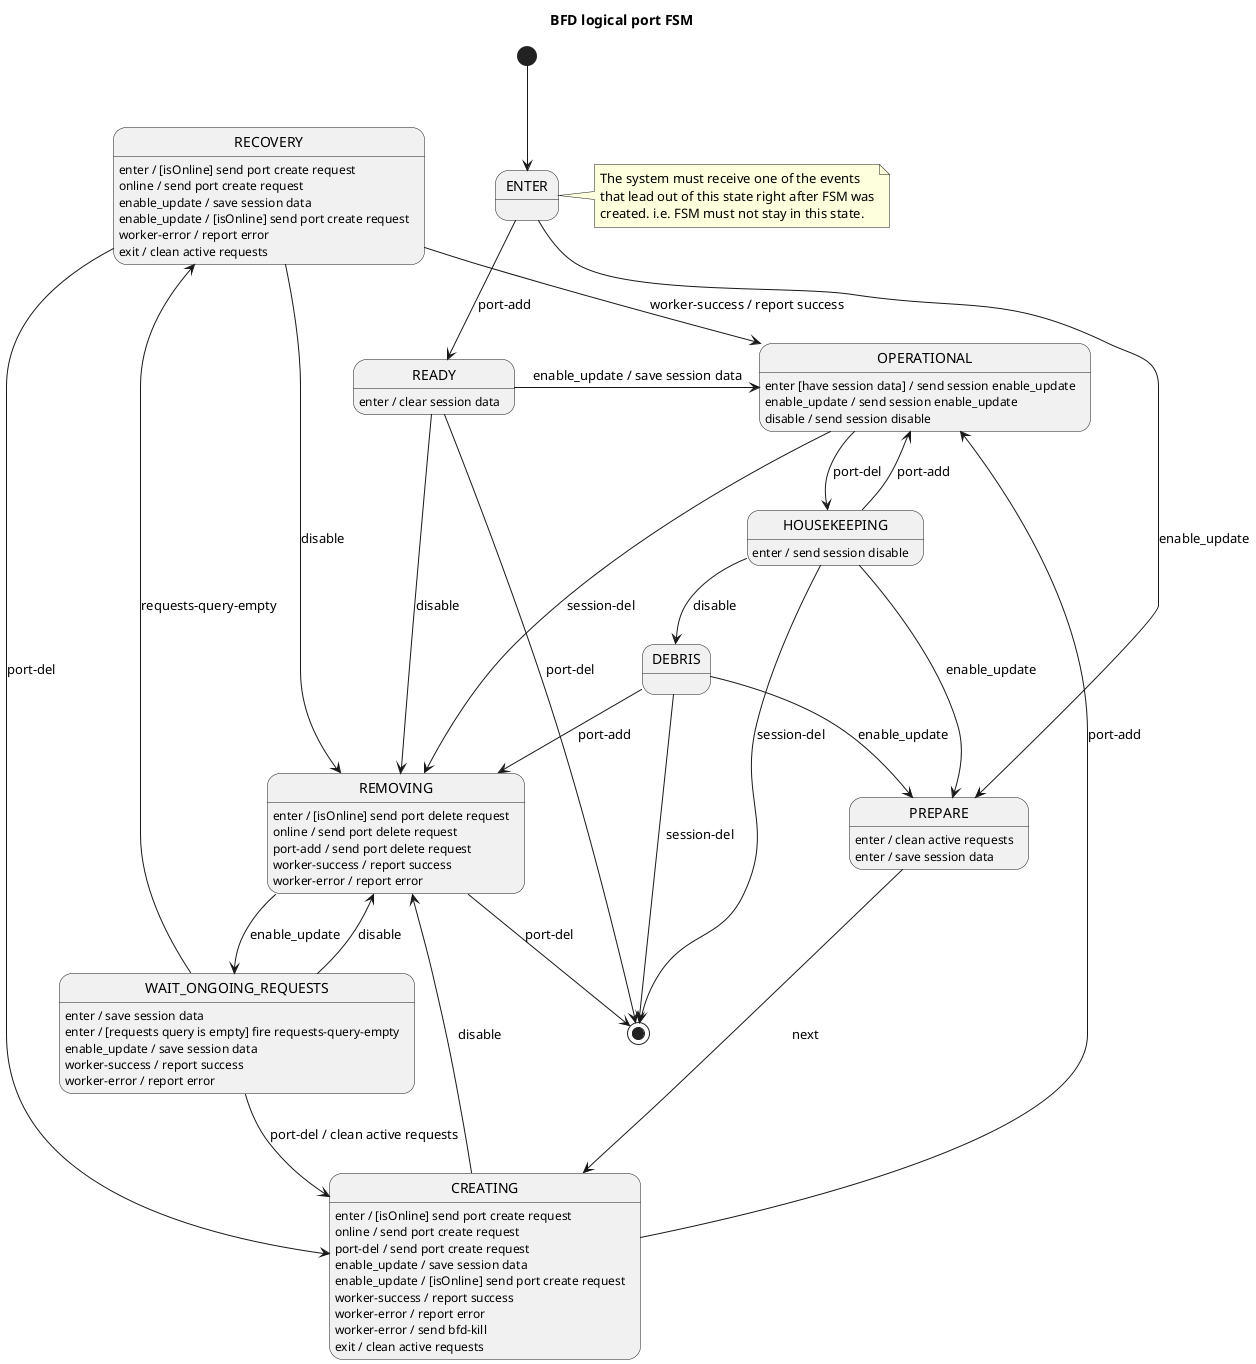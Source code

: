 Internal data:
* session data

Input signals
* port-add
* port-del
* enable_update (ISL-FSM)
* disable (ISL-FSM)
* session-del
* online
* offline
* worker-success
* worker-error
* requests-query-empty (injected by processWorker* methods)

@startuml
title BFD logical port FSM

[*] --> ENTER
note right of ENTER
    The system must receive one of the events
    that lead out of this state right after FSM was
    created. i.e. FSM must not stay in this state.
end note

ENTER --> PREPARE : enable_update
ENTER --> READY : port-add

PREPARE --> CREATING : next
PREPARE: enter / clean active requests
PREPARE: enter / save session data

READY -> OPERATIONAL : enable_update / save session data
READY --> REMOVING : disable
READY --> [*] : port-del
READY : enter / clear session data

CREATING -> OPERATIONAL : port-add
CREATING --> REMOVING : disable
CREATING: enter / [isOnline] send port create request
CREATING: online / send port create request
CREATING: port-del / send port create request
CREATING: enable_update / save session data
CREATING: enable_update / [isOnline] send port create request
CREATING: worker-success / report success
CREATING: worker-error / report error
CREATING: worker-error / send bfd-kill
CREATING: exit / clean active requests

OPERATIONAL --> REMOVING : session-del
OPERATIONAL --> HOUSEKEEPING : port-del
OPERATIONAL: enter [have session data] / send session enable_update
OPERATIONAL: enable_update / send session enable_update
OPERATIONAL: disable / send session disable

REMOVING: enter / [isOnline] send port delete request
REMOVING --> WAIT_ONGOING_REQUESTS : enable_update
REMOVING --> [*] : port-del
REMOVING: online / send port delete request
REMOVING: port-add / send port delete request
REMOVING: worker-success / report success
REMOVING: worker-error / report error

HOUSEKEEPING --> OPERATIONAL : port-add
HOUSEKEEPING --> [*] : session-del
HOUSEKEEPING --> PREPARE : enable_update
HOUSEKEEPING --> DEBRIS : disable
HOUSEKEEPING : enter / send session disable

DEBRIS --> [*] : session-del
DEBRIS --> REMOVING : port-add
DEBRIS --> PREPARE : enable_update

WAIT_ONGOING_REQUESTS : enter / save session data
WAIT_ONGOING_REQUESTS : enter / [requests query is empty] fire requests-query-empty
WAIT_ONGOING_REQUESTS -u-> RECOVERY : requests-query-empty
WAIT_ONGOING_REQUESTS --> CREATING : port-del / clean active requests
WAIT_ONGOING_REQUESTS --> REMOVING : disable
WAIT_ONGOING_REQUESTS : enable_update / save session data
WAIT_ONGOING_REQUESTS : worker-success / report success
WAIT_ONGOING_REQUESTS : worker-error / report error

RECOVERY : enter / [isOnline] send port create request
RECOVERY --> OPERATIONAL : worker-success / report success
RECOVERY --> REMOVING : disable
RECOVERY --> CREATING : port-del
RECOVERY : online / send port create request
RECOVERY : enable_update / save session data
RECOVERY : enable_update / [isOnline] send port create request
RECOVERY : worker-error / report error
RECOVERY: exit / clean active requests

@enduml
